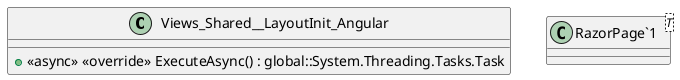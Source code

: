 @startuml
class Views_Shared__LayoutInit_Angular {
    + <<async>> <<override>> ExecuteAsync() : global::System.Threading.Tasks.Task
}
class "RazorPage`1"<T> {
}
@enduml

